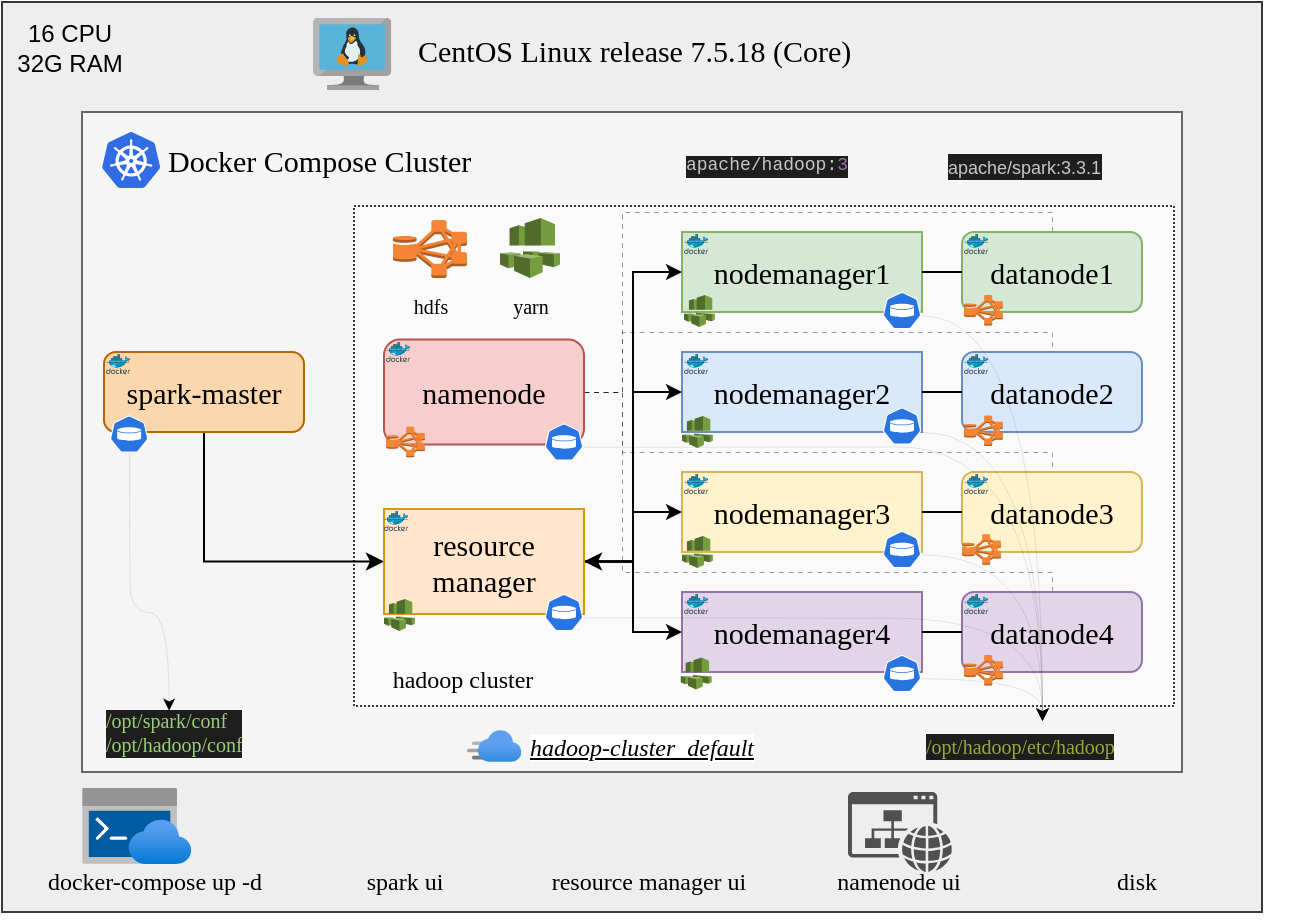 <mxfile version="22.1.4" type="github">
  <diagram name="Page-1" id="V8h-1MQleoCmdeibyXJW">
    <mxGraphModel dx="1103" dy="545" grid="1" gridSize="10" guides="1" tooltips="1" connect="1" arrows="1" fold="1" page="1" pageScale="1" pageWidth="827" pageHeight="1169" math="0" shadow="0">
      <root>
        <mxCell id="0" />
        <mxCell id="1" parent="0" />
        <mxCell id="P6INaoKp7c1mNes1hCAk-41" value="" style="rounded=0;whiteSpace=wrap;html=1;fillColor=#eeeeee;strokeColor=#36393d;" vertex="1" parent="1">
          <mxGeometry x="90" y="165" width="630" height="455" as="geometry" />
        </mxCell>
        <mxCell id="mVjjDzQQZ4SRoz_f7-zc-12" value="" style="rounded=0;whiteSpace=wrap;html=1;fillColor=#f5f5f5;fontColor=#333333;strokeColor=#666666;fontFamily=Comic Sans MS;" parent="1" vertex="1">
          <mxGeometry x="130" y="220" width="550" height="330" as="geometry" />
        </mxCell>
        <mxCell id="P6INaoKp7c1mNes1hCAk-37" value="" style="rounded=0;whiteSpace=wrap;html=1;fillColor=#FAFAFA;strokeColor=#36393d;dashed=1;dashPattern=1 1;" vertex="1" parent="1">
          <mxGeometry x="266" y="267" width="410" height="250" as="geometry" />
        </mxCell>
        <mxCell id="P6INaoKp7c1mNes1hCAk-96" style="edgeStyle=orthogonalEdgeStyle;rounded=0;orthogonalLoop=1;jettySize=auto;html=1;exitX=0.5;exitY=1;exitDx=0;exitDy=0;entryX=0;entryY=0.5;entryDx=0;entryDy=0;" edge="1" parent="1" source="mVjjDzQQZ4SRoz_f7-zc-1" target="mVjjDzQQZ4SRoz_f7-zc-11">
          <mxGeometry relative="1" as="geometry" />
        </mxCell>
        <mxCell id="mVjjDzQQZ4SRoz_f7-zc-1" value="spark-master" style="rounded=1;whiteSpace=wrap;html=1;fontSize=15;fillColor=#fad7ac;strokeColor=#b46504;fontFamily=Comic Sans MS;" parent="1" vertex="1">
          <mxGeometry x="141" y="340" width="100" height="40" as="geometry" />
        </mxCell>
        <mxCell id="P6INaoKp7c1mNes1hCAk-120" style="edgeStyle=orthogonalEdgeStyle;rounded=0;orthogonalLoop=1;jettySize=auto;html=1;exitX=1;exitY=0.5;exitDx=0;exitDy=0;entryX=0.5;entryY=0;entryDx=0;entryDy=0;strokeWidth=0.2;endArrow=none;endFill=0;dashed=1;dashPattern=12 12;" edge="1" parent="1" source="mVjjDzQQZ4SRoz_f7-zc-2" target="mVjjDzQQZ4SRoz_f7-zc-3">
          <mxGeometry relative="1" as="geometry">
            <Array as="points">
              <mxPoint x="400" y="360" />
              <mxPoint x="400" y="270" />
              <mxPoint x="615" y="270" />
            </Array>
          </mxGeometry>
        </mxCell>
        <mxCell id="P6INaoKp7c1mNes1hCAk-121" style="edgeStyle=orthogonalEdgeStyle;rounded=0;orthogonalLoop=1;jettySize=auto;html=1;exitX=1;exitY=0.5;exitDx=0;exitDy=0;entryX=0.5;entryY=0;entryDx=0;entryDy=0;strokeWidth=0.2;endArrow=none;endFill=0;dashed=1;dashPattern=12 12;" edge="1" parent="1" source="mVjjDzQQZ4SRoz_f7-zc-2" target="mVjjDzQQZ4SRoz_f7-zc-5">
          <mxGeometry relative="1" as="geometry">
            <Array as="points">
              <mxPoint x="400" y="360" />
              <mxPoint x="400" y="330" />
              <mxPoint x="615" y="330" />
            </Array>
          </mxGeometry>
        </mxCell>
        <mxCell id="P6INaoKp7c1mNes1hCAk-123" style="edgeStyle=orthogonalEdgeStyle;rounded=0;orthogonalLoop=1;jettySize=auto;html=1;exitX=1;exitY=0.5;exitDx=0;exitDy=0;entryX=0.5;entryY=0;entryDx=0;entryDy=0;endArrow=none;endFill=0;strokeWidth=0.2;dashed=1;dashPattern=12 12;" edge="1" parent="1" source="mVjjDzQQZ4SRoz_f7-zc-2" target="mVjjDzQQZ4SRoz_f7-zc-7">
          <mxGeometry relative="1" as="geometry">
            <Array as="points">
              <mxPoint x="400" y="360" />
              <mxPoint x="400" y="390" />
              <mxPoint x="615" y="390" />
            </Array>
          </mxGeometry>
        </mxCell>
        <mxCell id="P6INaoKp7c1mNes1hCAk-124" style="edgeStyle=orthogonalEdgeStyle;rounded=0;orthogonalLoop=1;jettySize=auto;html=1;exitX=1;exitY=0.5;exitDx=0;exitDy=0;entryX=0.5;entryY=0;entryDx=0;entryDy=0;endArrow=none;endFill=0;strokeWidth=0.2;dashed=1;dashPattern=12 12;" edge="1" parent="1" source="mVjjDzQQZ4SRoz_f7-zc-2" target="mVjjDzQQZ4SRoz_f7-zc-9">
          <mxGeometry relative="1" as="geometry">
            <Array as="points">
              <mxPoint x="400" y="360" />
              <mxPoint x="400" y="450" />
              <mxPoint x="615" y="450" />
            </Array>
          </mxGeometry>
        </mxCell>
        <mxCell id="mVjjDzQQZ4SRoz_f7-zc-2" value="namenode" style="rounded=1;whiteSpace=wrap;html=1;fillColor=#f8cecc;strokeColor=#b85450;fontSize=15;fontFamily=Comic Sans MS;" parent="1" vertex="1">
          <mxGeometry x="281" y="333.75" width="100" height="52.5" as="geometry" />
        </mxCell>
        <mxCell id="mVjjDzQQZ4SRoz_f7-zc-3" value="datanode1" style="rounded=1;whiteSpace=wrap;html=1;fillColor=#d5e8d4;strokeColor=#82b366;fontSize=15;fontFamily=Comic Sans MS;" parent="1" vertex="1">
          <mxGeometry x="570" y="280" width="90" height="40" as="geometry" />
        </mxCell>
        <mxCell id="mVjjDzQQZ4SRoz_f7-zc-4" value="nodemanager1" style="rounded=0;whiteSpace=wrap;html=1;fillColor=#d5e8d4;strokeColor=#82b366;fontSize=15;fontFamily=Comic Sans MS;" parent="1" vertex="1">
          <mxGeometry x="430" y="280" width="120" height="40" as="geometry" />
        </mxCell>
        <mxCell id="mVjjDzQQZ4SRoz_f7-zc-5" value="datanode2" style="rounded=1;whiteSpace=wrap;html=1;fillColor=#dae8fc;strokeColor=#6c8ebf;fontSize=15;fontFamily=Comic Sans MS;" parent="1" vertex="1">
          <mxGeometry x="570" y="340" width="90" height="40" as="geometry" />
        </mxCell>
        <mxCell id="mVjjDzQQZ4SRoz_f7-zc-6" value="nodemanager2" style="rounded=0;whiteSpace=wrap;html=1;fillColor=#dae8fc;strokeColor=#6c8ebf;fontSize=15;fontFamily=Comic Sans MS;" parent="1" vertex="1">
          <mxGeometry x="430" y="340" width="120" height="40" as="geometry" />
        </mxCell>
        <mxCell id="mVjjDzQQZ4SRoz_f7-zc-7" value="datanode3" style="rounded=1;whiteSpace=wrap;html=1;fillColor=#fff2cc;strokeColor=#d6b656;fontSize=15;fontFamily=Comic Sans MS;" parent="1" vertex="1">
          <mxGeometry x="570" y="400" width="90" height="40" as="geometry" />
        </mxCell>
        <mxCell id="mVjjDzQQZ4SRoz_f7-zc-8" value="nodemanager3" style="rounded=0;whiteSpace=wrap;html=1;fillColor=#fff2cc;strokeColor=#d6b656;fontSize=15;fontFamily=Comic Sans MS;" parent="1" vertex="1">
          <mxGeometry x="430" y="400" width="120" height="40" as="geometry" />
        </mxCell>
        <mxCell id="mVjjDzQQZ4SRoz_f7-zc-9" value="datanode4" style="rounded=1;whiteSpace=wrap;html=1;fillColor=#e1d5e7;strokeColor=#9673a6;fontSize=15;fontFamily=Comic Sans MS;" parent="1" vertex="1">
          <mxGeometry x="570" y="460" width="90" height="40" as="geometry" />
        </mxCell>
        <mxCell id="mVjjDzQQZ4SRoz_f7-zc-10" value="nodemanager4" style="rounded=0;whiteSpace=wrap;html=1;fillColor=#e1d5e7;strokeColor=#9673a6;fontSize=15;fontFamily=Comic Sans MS;" parent="1" vertex="1">
          <mxGeometry x="430" y="460" width="120" height="40" as="geometry" />
        </mxCell>
        <mxCell id="q_KTjDXQ8lufyGA70EkQ-2" style="edgeStyle=orthogonalEdgeStyle;rounded=0;orthogonalLoop=1;jettySize=auto;html=1;exitX=1;exitY=0.5;exitDx=0;exitDy=0;entryX=0;entryY=0.5;entryDx=0;entryDy=0;endSize=5;fontFamily=Comic Sans MS;" parent="1" source="mVjjDzQQZ4SRoz_f7-zc-11" target="mVjjDzQQZ4SRoz_f7-zc-4" edge="1">
          <mxGeometry relative="1" as="geometry" />
        </mxCell>
        <mxCell id="q_KTjDXQ8lufyGA70EkQ-3" style="edgeStyle=orthogonalEdgeStyle;rounded=0;orthogonalLoop=1;jettySize=auto;html=1;exitX=1;exitY=0.5;exitDx=0;exitDy=0;entryX=0;entryY=0.5;entryDx=0;entryDy=0;endSize=5;fontFamily=Comic Sans MS;" parent="1" source="mVjjDzQQZ4SRoz_f7-zc-11" target="mVjjDzQQZ4SRoz_f7-zc-10" edge="1">
          <mxGeometry relative="1" as="geometry" />
        </mxCell>
        <mxCell id="q_KTjDXQ8lufyGA70EkQ-4" style="edgeStyle=orthogonalEdgeStyle;rounded=0;orthogonalLoop=1;jettySize=auto;html=1;exitX=1;exitY=0.5;exitDx=0;exitDy=0;entryX=0;entryY=0.5;entryDx=0;entryDy=0;endSize=5;fontFamily=Comic Sans MS;" parent="1" source="mVjjDzQQZ4SRoz_f7-zc-11" target="mVjjDzQQZ4SRoz_f7-zc-6" edge="1">
          <mxGeometry relative="1" as="geometry">
            <mxPoint x="450" y="520" as="targetPoint" />
          </mxGeometry>
        </mxCell>
        <mxCell id="q_KTjDXQ8lufyGA70EkQ-8" style="edgeStyle=orthogonalEdgeStyle;rounded=0;orthogonalLoop=1;jettySize=auto;html=1;exitX=1;exitY=0.5;exitDx=0;exitDy=0;entryX=0;entryY=0.5;entryDx=0;entryDy=0;endSize=5;fontFamily=Comic Sans MS;startArrow=classic;startFill=1;" parent="1" source="mVjjDzQQZ4SRoz_f7-zc-11" target="mVjjDzQQZ4SRoz_f7-zc-8" edge="1">
          <mxGeometry relative="1" as="geometry" />
        </mxCell>
        <mxCell id="mVjjDzQQZ4SRoz_f7-zc-11" value="resource manager" style="rounded=0;whiteSpace=wrap;html=1;fillColor=#ffe6cc;strokeColor=#d79b00;fontSize=15;fontFamily=Comic Sans MS;" parent="1" vertex="1">
          <mxGeometry x="281" y="418.5" width="100" height="52.5" as="geometry" />
        </mxCell>
        <mxCell id="mVjjDzQQZ4SRoz_f7-zc-15" value="" style="image;sketch=0;aspect=fixed;html=1;points=[];align=center;fontSize=12;image=img/lib/mscae/Docker.svg;fontFamily=Comic Sans MS;" parent="1" vertex="1">
          <mxGeometry x="431" y="281" width="12.2" height="10" as="geometry" />
        </mxCell>
        <mxCell id="P6INaoKp7c1mNes1hCAk-11" value="" style="endArrow=none;html=1;rounded=0;entryX=0;entryY=0.5;entryDx=0;entryDy=0;fontFamily=Comic Sans MS;startArrow=none;startFill=0;endFill=0;" edge="1" parent="1" target="mVjjDzQQZ4SRoz_f7-zc-3">
          <mxGeometry width="50" height="50" relative="1" as="geometry">
            <mxPoint x="550" y="300" as="sourcePoint" />
            <mxPoint x="600" y="250" as="targetPoint" />
          </mxGeometry>
        </mxCell>
        <mxCell id="P6INaoKp7c1mNes1hCAk-14" value="" style="endArrow=none;html=1;rounded=0;entryX=0;entryY=0.5;entryDx=0;entryDy=0;fontFamily=Comic Sans MS;endFill=0;" edge="1" parent="1" target="mVjjDzQQZ4SRoz_f7-zc-5">
          <mxGeometry width="50" height="50" relative="1" as="geometry">
            <mxPoint x="550" y="360" as="sourcePoint" />
            <mxPoint x="600" y="310" as="targetPoint" />
          </mxGeometry>
        </mxCell>
        <mxCell id="P6INaoKp7c1mNes1hCAk-15" value="" style="endArrow=none;html=1;rounded=0;entryX=0;entryY=0.5;entryDx=0;entryDy=0;fontFamily=Comic Sans MS;endFill=0;" edge="1" parent="1" target="mVjjDzQQZ4SRoz_f7-zc-7">
          <mxGeometry width="50" height="50" relative="1" as="geometry">
            <mxPoint x="550" y="420" as="sourcePoint" />
            <mxPoint x="600" y="370" as="targetPoint" />
          </mxGeometry>
        </mxCell>
        <mxCell id="P6INaoKp7c1mNes1hCAk-16" value="" style="endArrow=none;html=1;rounded=0;entryX=0;entryY=0.5;entryDx=0;entryDy=0;fontFamily=Comic Sans MS;endFill=0;" edge="1" parent="1" target="mVjjDzQQZ4SRoz_f7-zc-9">
          <mxGeometry width="50" height="50" relative="1" as="geometry">
            <mxPoint x="550" y="480" as="sourcePoint" />
            <mxPoint x="600" y="430" as="targetPoint" />
          </mxGeometry>
        </mxCell>
        <mxCell id="P6INaoKp7c1mNes1hCAk-22" value="hadoop-cluster_default" style="text;whiteSpace=wrap;html=1;fontStyle=6;align=left;labelBackgroundColor=default;fontFamily=Comic Sans MS;" vertex="1" parent="1">
          <mxGeometry x="352.09" y="524" width="135.41" height="26" as="geometry" />
        </mxCell>
        <mxCell id="P6INaoKp7c1mNes1hCAk-23" value="" style="image;aspect=fixed;html=1;points=[];align=center;fontSize=12;image=img/lib/azure2/networking/CDN_Profiles.svg;fontFamily=Comic Sans MS;" vertex="1" parent="1">
          <mxGeometry x="322.5" y="529" width="27.2" height="16" as="geometry" />
        </mxCell>
        <mxCell id="P6INaoKp7c1mNes1hCAk-25" value="" style="image;sketch=0;aspect=fixed;html=1;points=[];align=center;fontSize=12;image=img/lib/mscae/Kubernetes.svg;fontFamily=Comic Sans MS;" vertex="1" parent="1">
          <mxGeometry x="140" y="230" width="29.17" height="28" as="geometry" />
        </mxCell>
        <mxCell id="P6INaoKp7c1mNes1hCAk-27" value="" style="image;sketch=0;aspect=fixed;html=1;points=[];align=center;fontSize=12;image=img/lib/mscae/Docker.svg;fontFamily=Comic Sans MS;" vertex="1" parent="1">
          <mxGeometry x="431" y="341" width="12.2" height="10" as="geometry" />
        </mxCell>
        <mxCell id="P6INaoKp7c1mNes1hCAk-28" value="" style="image;sketch=0;aspect=fixed;html=1;points=[];align=center;fontSize=12;image=img/lib/mscae/Docker.svg;fontFamily=Comic Sans MS;" vertex="1" parent="1">
          <mxGeometry x="431" y="401" width="12.2" height="10" as="geometry" />
        </mxCell>
        <mxCell id="P6INaoKp7c1mNes1hCAk-29" value="" style="image;sketch=0;aspect=fixed;html=1;points=[];align=center;fontSize=12;image=img/lib/mscae/Docker.svg;fontFamily=Comic Sans MS;" vertex="1" parent="1">
          <mxGeometry x="431" y="461" width="12.2" height="10" as="geometry" />
        </mxCell>
        <mxCell id="P6INaoKp7c1mNes1hCAk-30" value="" style="image;sketch=0;aspect=fixed;html=1;points=[];align=center;fontSize=12;image=img/lib/mscae/Docker.svg;fontFamily=Comic Sans MS;" vertex="1" parent="1">
          <mxGeometry x="571" y="281" width="12.2" height="10" as="geometry" />
        </mxCell>
        <mxCell id="P6INaoKp7c1mNes1hCAk-31" value="" style="image;sketch=0;aspect=fixed;html=1;points=[];align=center;fontSize=12;image=img/lib/mscae/Docker.svg;fontFamily=Comic Sans MS;" vertex="1" parent="1">
          <mxGeometry x="571" y="341" width="12.2" height="10" as="geometry" />
        </mxCell>
        <mxCell id="P6INaoKp7c1mNes1hCAk-32" value="" style="image;sketch=0;aspect=fixed;html=1;points=[];align=center;fontSize=12;image=img/lib/mscae/Docker.svg;fontFamily=Comic Sans MS;" vertex="1" parent="1">
          <mxGeometry x="571" y="401" width="12.2" height="10" as="geometry" />
        </mxCell>
        <mxCell id="P6INaoKp7c1mNes1hCAk-33" value="" style="image;sketch=0;aspect=fixed;html=1;points=[];align=center;fontSize=12;image=img/lib/mscae/Docker.svg;fontFamily=Comic Sans MS;" vertex="1" parent="1">
          <mxGeometry x="571" y="461" width="12.2" height="10" as="geometry" />
        </mxCell>
        <mxCell id="P6INaoKp7c1mNes1hCAk-34" value="" style="image;sketch=0;aspect=fixed;html=1;points=[];align=center;fontSize=12;image=img/lib/mscae/Docker.svg;fontFamily=Comic Sans MS;" vertex="1" parent="1">
          <mxGeometry x="282" y="335" width="12.2" height="10" as="geometry" />
        </mxCell>
        <mxCell id="P6INaoKp7c1mNes1hCAk-35" value="" style="image;sketch=0;aspect=fixed;html=1;points=[];align=center;fontSize=12;image=img/lib/mscae/Docker.svg;fontFamily=Comic Sans MS;" vertex="1" parent="1">
          <mxGeometry x="281" y="419.5" width="12.2" height="10" as="geometry" />
        </mxCell>
        <mxCell id="P6INaoKp7c1mNes1hCAk-36" value="&lt;font style=&quot;font-size: 15px;&quot;&gt;Docker Compose Cluster&lt;/font&gt;" style="text;fontStyle=0;align=left;labelBackgroundColor=none;labelBorderColor=none;fontColor=default;whiteSpace=wrap;html=1;verticalAlign=middle;horizontal=1;fontFamily=Comic Sans MS;" vertex="1" parent="1">
          <mxGeometry x="171.17" y="231" width="268.83" height="26" as="geometry" />
        </mxCell>
        <mxCell id="P6INaoKp7c1mNes1hCAk-38" value="" style="image;sketch=0;aspect=fixed;html=1;points=[];align=center;fontSize=12;image=img/lib/mscae/Docker.svg;fontFamily=Comic Sans MS;" vertex="1" parent="1">
          <mxGeometry x="142" y="341" width="12.2" height="10" as="geometry" />
        </mxCell>
        <mxCell id="P6INaoKp7c1mNes1hCAk-45" value="" style="image;sketch=0;aspect=fixed;html=1;points=[];align=center;fontSize=12;image=img/lib/mscae/VM_Linux.svg;" vertex="1" parent="1">
          <mxGeometry x="245.5" y="173" width="39.13" height="36" as="geometry" />
        </mxCell>
        <mxCell id="P6INaoKp7c1mNes1hCAk-46" value="&lt;font style=&quot;font-size: 15px;&quot;&gt;CentOS Linux release 7.5.18 (Core)&amp;nbsp;&lt;/font&gt;" style="text;fontStyle=0;align=left;labelBackgroundColor=none;labelBorderColor=none;fontColor=default;whiteSpace=wrap;html=1;verticalAlign=middle;horizontal=1;fontFamily=Comic Sans MS;fontSize=14;" vertex="1" parent="1">
          <mxGeometry x="296.17" y="174" width="330.83" height="31" as="geometry" />
        </mxCell>
        <mxCell id="P6INaoKp7c1mNes1hCAk-47" value="" style="sketch=0;html=1;dashed=0;whitespace=wrap;fillColor=#2875E2;strokeColor=#ffffff;points=[[0.005,0.63,0],[0.1,0.2,0],[0.9,0.2,0],[0.5,0,0],[0.995,0.63,0],[0.72,0.99,0],[0.5,1,0],[0.28,0.99,0]];verticalLabelPosition=bottom;align=center;verticalAlign=top;shape=mxgraph.kubernetes.icon;prIcon=vol" vertex="1" parent="1">
          <mxGeometry x="530" y="367.75" width="20" height="18.5" as="geometry" />
        </mxCell>
        <mxCell id="P6INaoKp7c1mNes1hCAk-48" value="" style="sketch=0;html=1;dashed=0;whitespace=wrap;fillColor=#2875E2;strokeColor=#ffffff;points=[[0.005,0.63,0],[0.1,0.2,0],[0.9,0.2,0],[0.5,0,0],[0.995,0.63,0],[0.72,0.99,0],[0.5,1,0],[0.28,0.99,0]];verticalLabelPosition=bottom;align=center;verticalAlign=top;shape=mxgraph.kubernetes.icon;prIcon=vol" vertex="1" parent="1">
          <mxGeometry x="530" y="310" width="20" height="18.5" as="geometry" />
        </mxCell>
        <mxCell id="P6INaoKp7c1mNes1hCAk-49" value="" style="sketch=0;html=1;dashed=0;whitespace=wrap;fillColor=#2875E2;strokeColor=#ffffff;points=[[0.005,0.63,0],[0.1,0.2,0],[0.9,0.2,0],[0.5,0,0],[0.995,0.63,0],[0.72,0.99,0],[0.5,1,0],[0.28,0.99,0]];verticalLabelPosition=bottom;align=center;verticalAlign=top;shape=mxgraph.kubernetes.icon;prIcon=vol" vertex="1" parent="1">
          <mxGeometry x="530" y="429.5" width="20" height="18.5" as="geometry" />
        </mxCell>
        <mxCell id="P6INaoKp7c1mNes1hCAk-50" value="" style="sketch=0;html=1;dashed=0;whitespace=wrap;fillColor=#2875E2;strokeColor=#ffffff;points=[[0.005,0.63,0],[0.1,0.2,0],[0.9,0.2,0],[0.5,0,0],[0.995,0.63,0],[0.72,0.99,0],[0.5,1,0],[0.28,0.99,0]];verticalLabelPosition=bottom;align=center;verticalAlign=top;shape=mxgraph.kubernetes.icon;prIcon=vol" vertex="1" parent="1">
          <mxGeometry x="530" y="491.5" width="20" height="18.5" as="geometry" />
        </mxCell>
        <mxCell id="P6INaoKp7c1mNes1hCAk-51" value="&lt;div style=&quot;color: rgb(197, 200, 198); background-color: rgb(30, 30, 30); font-weight: normal; line-height: 100%;&quot;&gt;&lt;div style=&quot;line-height: 100%;&quot;&gt;&lt;span style=&quot;color: rgb(154, 168, 58);&quot;&gt;&lt;font style=&quot;font-size: 10px;&quot;&gt;/opt/hadoop/etc/hadoop&lt;/font&gt;&lt;/span&gt;&lt;/div&gt;&lt;/div&gt;" style="text;whiteSpace=wrap;html=1;align=left;fontFamily=Times New Roman;" vertex="1" parent="1">
          <mxGeometry x="550" y="524" width="120" height="20" as="geometry" />
        </mxCell>
        <mxCell id="P6INaoKp7c1mNes1hCAk-52" value="" style="sketch=0;html=1;dashed=0;whitespace=wrap;fillColor=#2875E2;strokeColor=#ffffff;points=[[0.005,0.63,0],[0.1,0.2,0],[0.9,0.2,0],[0.5,0,0],[0.995,0.63,0],[0.72,0.99,0],[0.5,1,0],[0.28,0.99,0]];verticalLabelPosition=bottom;align=center;verticalAlign=top;shape=mxgraph.kubernetes.icon;prIcon=vol" vertex="1" parent="1">
          <mxGeometry x="361" y="375.75" width="20" height="18.5" as="geometry" />
        </mxCell>
        <mxCell id="P6INaoKp7c1mNes1hCAk-53" value="" style="sketch=0;html=1;dashed=0;whitespace=wrap;fillColor=#2875E2;strokeColor=#ffffff;points=[[0.005,0.63,0],[0.1,0.2,0],[0.9,0.2,0],[0.5,0,0],[0.995,0.63,0],[0.72,0.99,0],[0.5,1,0],[0.28,0.99,0]];verticalLabelPosition=bottom;align=center;verticalAlign=top;shape=mxgraph.kubernetes.icon;prIcon=vol" vertex="1" parent="1">
          <mxGeometry x="361" y="461" width="20" height="18.5" as="geometry" />
        </mxCell>
        <mxCell id="P6INaoKp7c1mNes1hCAk-54" value="" style="endArrow=classic;html=1;rounded=0;exitX=0.995;exitY=0.63;exitDx=0;exitDy=0;exitPerimeter=0;entryX=0.5;entryY=0;entryDx=0;entryDy=0;horizontal=1;edgeStyle=orthogonalEdgeStyle;curved=1;strokeWidth=0;" edge="1" parent="1" source="P6INaoKp7c1mNes1hCAk-52" target="P6INaoKp7c1mNes1hCAk-51">
          <mxGeometry width="50" height="50" relative="1" as="geometry">
            <mxPoint x="380" y="420" as="sourcePoint" />
            <mxPoint x="430" y="370" as="targetPoint" />
            <Array as="points">
              <mxPoint x="465" y="387" />
              <mxPoint x="610" y="387" />
            </Array>
          </mxGeometry>
        </mxCell>
        <mxCell id="P6INaoKp7c1mNes1hCAk-57" value="" style="endArrow=classic;html=1;rounded=0;exitX=0.995;exitY=0.63;exitDx=0;exitDy=0;exitPerimeter=0;entryX=0.5;entryY=0;entryDx=0;entryDy=0;horizontal=1;edgeStyle=orthogonalEdgeStyle;curved=1;strokeWidth=0;" edge="1" parent="1" source="P6INaoKp7c1mNes1hCAk-53" target="P6INaoKp7c1mNes1hCAk-51">
          <mxGeometry width="50" height="50" relative="1" as="geometry">
            <mxPoint x="381" y="404" as="sourcePoint" />
            <mxPoint x="560" y="542" as="targetPoint" />
            <Array as="points">
              <mxPoint x="460" y="473" />
              <mxPoint x="610" y="473" />
            </Array>
          </mxGeometry>
        </mxCell>
        <mxCell id="P6INaoKp7c1mNes1hCAk-58" value="" style="endArrow=classic;html=1;rounded=0;exitX=0.995;exitY=0.63;exitDx=0;exitDy=0;exitPerimeter=0;horizontal=1;edgeStyle=orthogonalEdgeStyle;curved=1;strokeWidth=0;" edge="1" parent="1" source="P6INaoKp7c1mNes1hCAk-48" target="P6INaoKp7c1mNes1hCAk-51">
          <mxGeometry width="50" height="50" relative="1" as="geometry">
            <mxPoint x="381" y="404" as="sourcePoint" />
            <mxPoint x="560" y="541" as="targetPoint" />
          </mxGeometry>
        </mxCell>
        <mxCell id="P6INaoKp7c1mNes1hCAk-59" value="" style="endArrow=classic;html=1;rounded=0;horizontal=1;edgeStyle=orthogonalEdgeStyle;curved=1;strokeWidth=0;entryX=0.5;entryY=0;entryDx=0;entryDy=0;exitX=1;exitY=1;exitDx=0;exitDy=0;" edge="1" parent="1" source="mVjjDzQQZ4SRoz_f7-zc-6" target="P6INaoKp7c1mNes1hCAk-51">
          <mxGeometry width="50" height="50" relative="1" as="geometry">
            <mxPoint x="550" y="339" as="sourcePoint" />
            <mxPoint x="620" y="527" as="targetPoint" />
            <Array as="points">
              <mxPoint x="610" y="380" />
            </Array>
          </mxGeometry>
        </mxCell>
        <mxCell id="P6INaoKp7c1mNes1hCAk-61" value="" style="endArrow=classic;html=1;rounded=0;exitX=0.995;exitY=0.63;exitDx=0;exitDy=0;exitPerimeter=0;horizontal=1;edgeStyle=orthogonalEdgeStyle;curved=1;strokeWidth=0;entryX=0.5;entryY=0;entryDx=0;entryDy=0;" edge="1" parent="1" source="P6INaoKp7c1mNes1hCAk-50" target="P6INaoKp7c1mNes1hCAk-51">
          <mxGeometry width="50" height="50" relative="1" as="geometry">
            <mxPoint x="560" y="451" as="sourcePoint" />
            <mxPoint x="620" y="527" as="targetPoint" />
          </mxGeometry>
        </mxCell>
        <mxCell id="P6INaoKp7c1mNes1hCAk-63" value="&lt;p style=&quot;line-height: 120%;&quot;&gt;&lt;/p&gt;&lt;div style=&quot;background-color: rgb(30, 30, 30); font-weight: normal; line-height: 120%;&quot;&gt;&lt;div style=&quot;line-height: 120%; font-size: 10px;&quot;&gt;&lt;font style=&quot;font-size: 10px;&quot; color=&quot;#97d077&quot;&gt;&lt;font face=&quot;Times New Roman&quot; style=&quot;font-size: 10px;&quot;&gt;/opt/spark/conf&lt;br&gt;&lt;/font&gt;&lt;span style=&quot;font-family: &amp;quot;Times New Roman&amp;quot;;&quot;&gt;/opt/hadoop/conf&lt;/span&gt;&lt;/font&gt;&lt;span style=&quot;color: rgb(154, 168, 58);&quot;&gt;&lt;font face=&quot;Times New Roman&quot; style=&quot;font-size: 10px;&quot;&gt;&lt;br&gt;&lt;/font&gt;&lt;/span&gt;&lt;/div&gt;&lt;/div&gt;&lt;p&gt;&lt;/p&gt;" style="text;whiteSpace=wrap;html=1;" vertex="1" parent="1">
          <mxGeometry x="140" y="500" width="105.8" height="20" as="geometry" />
        </mxCell>
        <mxCell id="P6INaoKp7c1mNes1hCAk-64" value="" style="sketch=0;html=1;dashed=0;whitespace=wrap;fillColor=#2875E2;strokeColor=#ffffff;points=[[0.005,0.63,0],[0.1,0.2,0],[0.9,0.2,0],[0.5,0,0],[0.995,0.63,0],[0.72,0.99,0],[0.5,1,0],[0.28,0.99,0]];verticalLabelPosition=bottom;align=center;verticalAlign=top;shape=mxgraph.kubernetes.icon;prIcon=vol" vertex="1" parent="1">
          <mxGeometry x="143.58" y="371.75" width="20" height="18.5" as="geometry" />
        </mxCell>
        <mxCell id="P6INaoKp7c1mNes1hCAk-65" value="" style="endArrow=classic;html=1;rounded=0;entryX=0.315;entryY=0.95;entryDx=0;entryDy=0;horizontal=1;strokeWidth=0;exitX=0.5;exitY=1;exitDx=0;exitDy=0;exitPerimeter=0;entryPerimeter=0;edgeStyle=orthogonalEdgeStyle;curved=1;" edge="1" parent="1" source="P6INaoKp7c1mNes1hCAk-64" target="P6INaoKp7c1mNes1hCAk-63">
          <mxGeometry width="50" height="50" relative="1" as="geometry">
            <mxPoint x="330" y="400" as="sourcePoint" />
            <mxPoint x="620" y="534" as="targetPoint" />
            <Array as="points">
              <mxPoint x="154" y="443" />
              <mxPoint x="154" y="443" />
              <mxPoint x="154" y="470" />
              <mxPoint x="173" y="470" />
            </Array>
          </mxGeometry>
        </mxCell>
        <mxCell id="P6INaoKp7c1mNes1hCAk-71" value="" style="shape=image;html=1;verticalAlign=top;verticalLabelPosition=bottom;labelBackgroundColor=#ffffff;imageAspect=0;aspect=fixed;image=https://cdn1.iconfinder.com/data/icons/KDE_Crystal_Diamond_2.5_Classical_Mod/128x128/devices/hdd_mount.png" vertex="1" parent="1">
          <mxGeometry x="629" y="550" width="56" height="56" as="geometry" />
        </mxCell>
        <mxCell id="P6INaoKp7c1mNes1hCAk-73" value="&lt;font face=&quot;Times New Roman&quot; style=&quot;font-size: 10px;&quot;&gt;hdfs&lt;/font&gt;" style="outlineConnect=0;dashed=0;verticalLabelPosition=bottom;verticalAlign=top;align=center;html=1;shape=mxgraph.aws3.hdfs_cluster;fillColor=#F58534;gradientColor=none;" vertex="1" parent="1">
          <mxGeometry x="285.5" y="274" width="37" height="29" as="geometry" />
        </mxCell>
        <mxCell id="P6INaoKp7c1mNes1hCAk-74" value="&lt;font face=&quot;Times New Roman&quot; style=&quot;font-size: 10px;&quot;&gt;yarn&lt;/font&gt;" style="outlineConnect=0;dashed=0;verticalLabelPosition=bottom;verticalAlign=top;align=center;html=1;shape=mxgraph.aws3.ec2_systems_manager;fillColor=#759C3E;gradientColor=none;" vertex="1" parent="1">
          <mxGeometry x="339" y="273" width="30" height="30" as="geometry" />
        </mxCell>
        <mxCell id="P6INaoKp7c1mNes1hCAk-80" value="" style="outlineConnect=0;dashed=0;verticalLabelPosition=bottom;verticalAlign=top;align=center;html=1;shape=mxgraph.aws3.ec2_systems_manager;fillColor=#759C3E;gradientColor=none;" vertex="1" parent="1">
          <mxGeometry x="431" y="311.5" width="15.42" height="16" as="geometry" />
        </mxCell>
        <mxCell id="P6INaoKp7c1mNes1hCAk-82" value="" style="outlineConnect=0;dashed=0;verticalLabelPosition=bottom;verticalAlign=top;align=center;html=1;shape=mxgraph.aws3.ec2_systems_manager;fillColor=#759C3E;gradientColor=none;" vertex="1" parent="1">
          <mxGeometry x="430" y="372" width="15.42" height="16" as="geometry" />
        </mxCell>
        <mxCell id="P6INaoKp7c1mNes1hCAk-83" value="" style="outlineConnect=0;dashed=0;verticalLabelPosition=bottom;verticalAlign=top;align=center;html=1;shape=mxgraph.aws3.ec2_systems_manager;fillColor=#759C3E;gradientColor=none;" vertex="1" parent="1">
          <mxGeometry x="430" y="432" width="15.42" height="16" as="geometry" />
        </mxCell>
        <mxCell id="P6INaoKp7c1mNes1hCAk-84" value="" style="outlineConnect=0;dashed=0;verticalLabelPosition=bottom;verticalAlign=top;align=center;html=1;shape=mxgraph.aws3.ec2_systems_manager;fillColor=#759C3E;gradientColor=none;" vertex="1" parent="1">
          <mxGeometry x="429.39" y="492.75" width="15.42" height="16" as="geometry" />
        </mxCell>
        <mxCell id="P6INaoKp7c1mNes1hCAk-85" value="" style="outlineConnect=0;dashed=0;verticalLabelPosition=bottom;verticalAlign=top;align=center;html=1;shape=mxgraph.aws3.ec2_systems_manager;fillColor=#759C3E;gradientColor=none;" vertex="1" parent="1">
          <mxGeometry x="281" y="463.5" width="15.42" height="16" as="geometry" />
        </mxCell>
        <mxCell id="P6INaoKp7c1mNes1hCAk-86" value="" style="outlineConnect=0;dashed=0;verticalLabelPosition=bottom;verticalAlign=top;align=center;html=1;shape=mxgraph.aws3.hdfs_cluster;fillColor=#F58534;gradientColor=none;" vertex="1" parent="1">
          <mxGeometry x="571" y="311.5" width="19.46" height="15.25" as="geometry" />
        </mxCell>
        <mxCell id="P6INaoKp7c1mNes1hCAk-89" value="" style="outlineConnect=0;dashed=0;verticalLabelPosition=bottom;verticalAlign=top;align=center;html=1;shape=mxgraph.aws3.hdfs_cluster;fillColor=#F58534;gradientColor=none;" vertex="1" parent="1">
          <mxGeometry x="571" y="371.75" width="19.46" height="15.25" as="geometry" />
        </mxCell>
        <mxCell id="P6INaoKp7c1mNes1hCAk-91" value="" style="endArrow=classic;html=1;rounded=0;exitX=0.995;exitY=0.63;exitDx=0;exitDy=0;exitPerimeter=0;horizontal=1;edgeStyle=orthogonalEdgeStyle;curved=1;strokeWidth=0;entryX=0.5;entryY=0;entryDx=0;entryDy=0;" edge="1" parent="1" source="P6INaoKp7c1mNes1hCAk-49" target="P6INaoKp7c1mNes1hCAk-51">
          <mxGeometry width="50" height="50" relative="1" as="geometry">
            <mxPoint x="550" y="441" as="sourcePoint" />
            <mxPoint x="610" y="524" as="targetPoint" />
          </mxGeometry>
        </mxCell>
        <mxCell id="P6INaoKp7c1mNes1hCAk-90" value="" style="outlineConnect=0;dashed=0;verticalLabelPosition=bottom;verticalAlign=top;align=center;html=1;shape=mxgraph.aws3.hdfs_cluster;fillColor=#F58534;gradientColor=none;" vertex="1" parent="1">
          <mxGeometry x="570" y="431.12" width="19.46" height="15.25" as="geometry" />
        </mxCell>
        <mxCell id="P6INaoKp7c1mNes1hCAk-92" value="" style="outlineConnect=0;dashed=0;verticalLabelPosition=bottom;verticalAlign=top;align=center;html=1;shape=mxgraph.aws3.hdfs_cluster;fillColor=#F58534;gradientColor=none;" vertex="1" parent="1">
          <mxGeometry x="571" y="491.5" width="19.46" height="15.25" as="geometry" />
        </mxCell>
        <mxCell id="P6INaoKp7c1mNes1hCAk-93" value="" style="outlineConnect=0;dashed=0;verticalLabelPosition=bottom;verticalAlign=top;align=center;html=1;shape=mxgraph.aws3.hdfs_cluster;fillColor=#F58534;gradientColor=none;" vertex="1" parent="1">
          <mxGeometry x="282" y="377.37" width="19.46" height="15.25" as="geometry" />
        </mxCell>
        <mxCell id="P6INaoKp7c1mNes1hCAk-97" value="" style="image;aspect=fixed;html=1;points=[];align=center;fontSize=12;image=img/lib/azure2/other/Azure_Cloud_Shell.svg;" vertex="1" parent="1">
          <mxGeometry x="130" y="558" width="54.75" height="38" as="geometry" />
        </mxCell>
        <mxCell id="P6INaoKp7c1mNes1hCAk-98" value="&lt;font face=&quot;Times New Roman&quot;&gt;docker-compose up -d&lt;/font&gt;" style="text;html=1;strokeColor=none;fillColor=none;align=center;verticalAlign=middle;whiteSpace=wrap;rounded=0;" vertex="1" parent="1">
          <mxGeometry x="92.0" y="585" width="149" height="40" as="geometry" />
        </mxCell>
        <mxCell id="P6INaoKp7c1mNes1hCAk-99" value="&lt;font face=&quot;Times New Roman&quot;&gt;disk&lt;/font&gt;" style="text;html=1;strokeColor=none;fillColor=none;align=center;verticalAlign=middle;whiteSpace=wrap;rounded=0;" vertex="1" parent="1">
          <mxGeometry x="583.2" y="585" width="149" height="40" as="geometry" />
        </mxCell>
        <mxCell id="P6INaoKp7c1mNes1hCAk-101" value="" style="shape=image;html=1;verticalAlign=top;verticalLabelPosition=bottom;labelBackgroundColor=#ffffff;imageAspect=0;aspect=fixed;image=https://cdn1.iconfinder.com/data/icons/social-media-2106/24/social_media_social_media_logo_docker-128.png" vertex="1" parent="1">
          <mxGeometry x="401" y="232" width="26" height="26" as="geometry" />
        </mxCell>
        <mxCell id="P6INaoKp7c1mNes1hCAk-102" value="" style="shape=image;html=1;verticalAlign=top;verticalLabelPosition=bottom;labelBackgroundColor=#ffffff;imageAspect=0;aspect=fixed;image=https://cdn0.iconfinder.com/data/icons/social-media-2104/24/social_media_social_media_logo_docker-128.png" vertex="1" parent="1">
          <mxGeometry x="531" y="232" width="26" height="26" as="geometry" />
        </mxCell>
        <mxCell id="P6INaoKp7c1mNes1hCAk-103" value="&lt;div style=&quot;color: rgb(197, 200, 198); background-color: rgb(30, 30, 30); font-family: Menlo, Monaco, &amp;quot;Courier New&amp;quot;, monospace; line-height: 120%; font-size: 9px;&quot;&gt;apache/hadoop:&lt;span style=&quot;color: #9872a2;&quot;&gt;3&lt;/span&gt;&lt;/div&gt;" style="text;html=1;strokeColor=none;fillColor=none;align=center;verticalAlign=middle;whiteSpace=wrap;rounded=0;" vertex="1" parent="1">
          <mxGeometry x="417.5" y="227" width="109" height="40" as="geometry" />
        </mxCell>
        <mxCell id="P6INaoKp7c1mNes1hCAk-104" value="&lt;div style=&quot;background-color: rgb(30, 30, 30); font-weight: normal; line-height: 18px;&quot;&gt;&lt;div style=&quot;line-height: 100%;&quot;&gt;&lt;font style=&quot;font-size: 9px;&quot; color=&quot;#c5c8c6&quot;&gt;apache/spark:3.3.1&lt;/font&gt;&lt;/div&gt;&lt;/div&gt;" style="text;whiteSpace=wrap;html=1;" vertex="1" parent="1">
          <mxGeometry x="561" y="234" width="160" height="40" as="geometry" />
        </mxCell>
        <mxCell id="P6INaoKp7c1mNes1hCAk-105" value="" style="shape=image;html=1;verticalAlign=top;verticalLabelPosition=bottom;labelBackgroundColor=#ffffff;imageAspect=0;aspect=fixed;image=https://cdn4.iconfinder.com/data/icons/success-filloutline/64/website-seo_and_web-internet-technology-application-128.png" vertex="1" parent="1">
          <mxGeometry x="269.73" y="556" width="44" height="44" as="geometry" />
        </mxCell>
        <mxCell id="P6INaoKp7c1mNes1hCAk-106" value="" style="shape=image;html=1;verticalAlign=top;verticalLabelPosition=bottom;labelBackgroundColor=#ffffff;imageAspect=0;aspect=fixed;image=https://cdn2.iconfinder.com/data/icons/whcompare-isometric-web-hosting-servers/50/fast-website-load-speed-128.png" vertex="1" parent="1">
          <mxGeometry x="392" y="558" width="44" height="44" as="geometry" />
        </mxCell>
        <mxCell id="P6INaoKp7c1mNes1hCAk-108" value="" style="sketch=0;pointerEvents=1;shadow=0;dashed=0;html=1;strokeColor=none;fillColor=#505050;labelPosition=center;verticalLabelPosition=bottom;verticalAlign=top;outlineConnect=0;align=center;shape=mxgraph.office.concepts.website;" vertex="1" parent="1">
          <mxGeometry x="513" y="560" width="52" height="40" as="geometry" />
        </mxCell>
        <mxCell id="P6INaoKp7c1mNes1hCAk-109" value="&lt;font face=&quot;Times New Roman&quot;&gt;resource manager ui&lt;/font&gt;" style="text;html=1;strokeColor=none;fillColor=none;align=center;verticalAlign=middle;whiteSpace=wrap;rounded=0;" vertex="1" parent="1">
          <mxGeometry x="339" y="585" width="149" height="40" as="geometry" />
        </mxCell>
        <mxCell id="P6INaoKp7c1mNes1hCAk-110" value="&lt;font face=&quot;Times New Roman&quot;&gt;spark ui&lt;/font&gt;" style="text;html=1;strokeColor=none;fillColor=none;align=center;verticalAlign=middle;whiteSpace=wrap;rounded=0;" vertex="1" parent="1">
          <mxGeometry x="217.21" y="585" width="149" height="40" as="geometry" />
        </mxCell>
        <mxCell id="P6INaoKp7c1mNes1hCAk-111" value="&lt;font face=&quot;Times New Roman&quot;&gt;namenode ui&lt;/font&gt;" style="text;html=1;strokeColor=none;fillColor=none;align=center;verticalAlign=middle;whiteSpace=wrap;rounded=0;" vertex="1" parent="1">
          <mxGeometry x="463.5" y="585" width="149" height="40" as="geometry" />
        </mxCell>
        <mxCell id="P6INaoKp7c1mNes1hCAk-126" value="16 CPU&lt;br&gt;32G RAM" style="text;html=1;strokeColor=none;fillColor=none;align=center;verticalAlign=middle;whiteSpace=wrap;rounded=0;shadow=0;" vertex="1" parent="1">
          <mxGeometry x="94.2" y="173" width="60" height="30" as="geometry" />
        </mxCell>
        <mxCell id="P6INaoKp7c1mNes1hCAk-129" value="&lt;font face=&quot;Times New Roman&quot;&gt;hadoop cluster&lt;/font&gt;" style="text;html=1;strokeColor=none;fillColor=none;align=center;verticalAlign=middle;whiteSpace=wrap;rounded=0;" vertex="1" parent="1">
          <mxGeometry x="245.5" y="484" width="149" height="40" as="geometry" />
        </mxCell>
      </root>
    </mxGraphModel>
  </diagram>
</mxfile>
